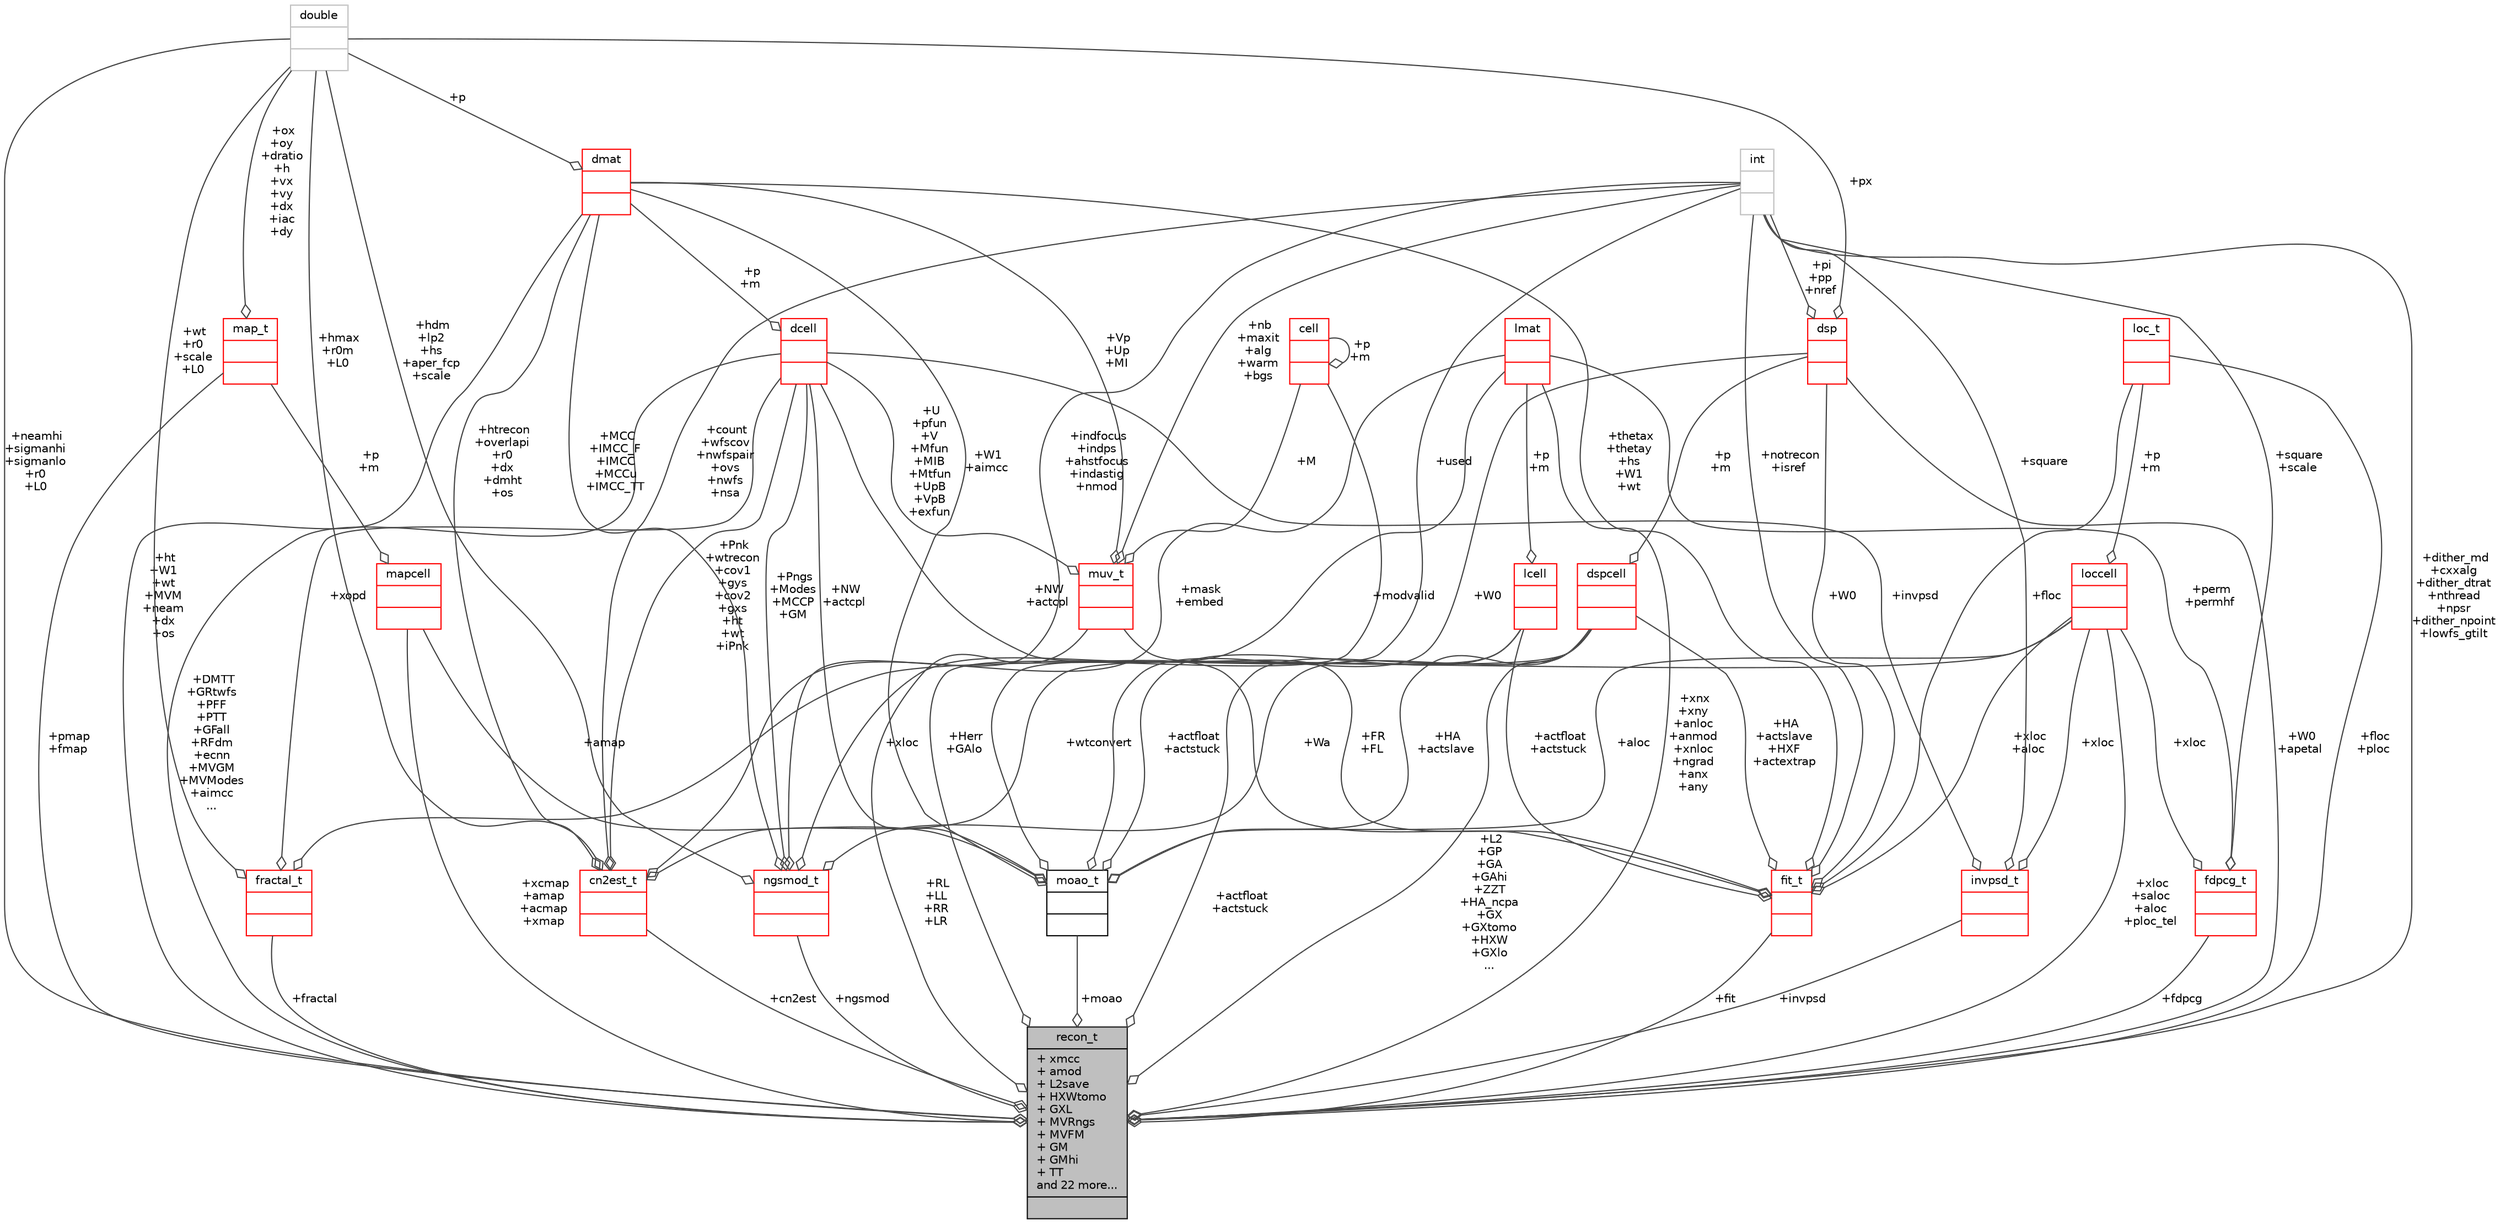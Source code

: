 digraph "recon_t"
{
 // INTERACTIVE_SVG=YES
  bgcolor="transparent";
  edge [fontname="Helvetica",fontsize="10",labelfontname="Helvetica",labelfontsize="10"];
  node [fontname="Helvetica",fontsize="10",shape=record];
  Node264 [label="{recon_t\n|+ xmcc\l+ amod\l+ L2save\l+ HXWtomo\l+ GXL\l+ MVRngs\l+ MVFM\l+ GM\l+ GMhi\l+ TT\land 22 more...\l|}",height=0.2,width=0.4,color="black", fillcolor="grey75", style="filled", fontcolor="black"];
  Node265 -> Node264 [color="grey25",fontsize="10",style="solid",label=" +DMTT\n+GRtwfs\n+PFF\n+PTT\n+GFall\n+RFdm\n+ecnn\n+MVGM\n+MVModes\n+aimcc\n..." ,arrowhead="odiamond",fontname="Helvetica"];
  Node265 [label="{dcell\n||}",height=0.2,width=0.4,color="red",URL="$type_8h.html#structdcell"];
  Node273 -> Node265 [color="grey25",fontsize="10",style="solid",label=" +p\n+m" ,arrowhead="odiamond",fontname="Helvetica"];
  Node273 [label="{dmat\n||}",height=0.2,width=0.4,color="red",URL="$type_8h.html#structdmat"];
  Node276 -> Node273 [color="grey25",fontsize="10",style="solid",label=" +p" ,arrowhead="odiamond",fontname="Helvetica"];
  Node276 [label="{double\n||}",height=0.2,width=0.4,color="grey75"];
  Node279 -> Node264 [color="grey25",fontsize="10",style="solid",label=" +xloc\n+saloc\n+aloc\n+ploc_tel" ,arrowhead="odiamond",fontname="Helvetica"];
  Node279 [label="{loccell\n||}",height=0.2,width=0.4,color="red",URL="$type_8h.html#structloccell"];
  Node281 -> Node279 [color="grey25",fontsize="10",style="solid",label=" +p\n+m" ,arrowhead="odiamond",fontname="Helvetica"];
  Node281 [label="{loc_t\n||}",height=0.2,width=0.4,color="red",URL="$type_8h.html#structloc__t"];
  Node284 -> Node264 [color="grey25",fontsize="10",style="solid",label=" +L2\n+GP\n+GA\n+GAhi\n+ZZT\n+HA_ncpa\n+GX\n+GXtomo\n+HXW\n+GXlo\n..." ,arrowhead="odiamond",fontname="Helvetica"];
  Node284 [label="{dspcell\n||}",height=0.2,width=0.4,color="red",URL="$type_8h.html#structdspcell"];
  Node285 -> Node284 [color="grey25",fontsize="10",style="solid",label=" +p\n+m" ,arrowhead="odiamond",fontname="Helvetica"];
  Node285 [label="{dsp\n||}",height=0.2,width=0.4,color="red",URL="$type_8h.html#structdsp"];
  Node276 -> Node285 [color="grey25",fontsize="10",style="solid",label=" +px" ,arrowhead="odiamond",fontname="Helvetica"];
  Node268 -> Node285 [color="grey25",fontsize="10",style="solid",label=" +pi\n+pp\n+nref" ,arrowhead="odiamond",fontname="Helvetica"];
  Node268 [label="{int\n||}",height=0.2,width=0.4,color="grey75"];
  Node286 -> Node264 [color="grey25",fontsize="10",style="solid",label=" +Herr\n+GAlo" ,arrowhead="odiamond",fontname="Helvetica"];
  Node286 [label="{cell\n||}",height=0.2,width=0.4,color="red",URL="$type_8h.html#structcell"];
  Node286 -> Node286 [color="grey25",fontsize="10",style="solid",label=" +p\n+m" ,arrowhead="odiamond",fontname="Helvetica"];
  Node276 -> Node264 [color="grey25",fontsize="10",style="solid",label=" +neamhi\n+sigmanhi\n+sigmanlo\n+r0\n+L0" ,arrowhead="odiamond",fontname="Helvetica"];
  Node287 -> Node264 [color="grey25",fontsize="10",style="solid",label=" +cn2est" ,arrowhead="odiamond",fontname="Helvetica"];
  Node287 [label="{cn2est_t\n||}",height=0.2,width=0.4,color="red",URL="$cn2est_8h.html#structcn2est__t"];
  Node265 -> Node287 [color="grey25",fontsize="10",style="solid",label=" +Pnk\n+wtrecon\n+cov1\n+gys\n+cov2\n+gxs\n+ht\n+wt\n+iPnk" ,arrowhead="odiamond",fontname="Helvetica"];
  Node284 -> Node287 [color="grey25",fontsize="10",style="solid",label=" +wtconvert" ,arrowhead="odiamond",fontname="Helvetica"];
  Node276 -> Node287 [color="grey25",fontsize="10",style="solid",label=" +hmax\n+r0m\n+L0" ,arrowhead="odiamond",fontname="Helvetica"];
  Node288 -> Node287 [color="grey25",fontsize="10",style="solid",label=" +mask\n+embed" ,arrowhead="odiamond",fontname="Helvetica"];
  Node288 [label="{lmat\n||}",height=0.2,width=0.4,color="red",URL="$type_8h.html#structlmat"];
  Node268 -> Node287 [color="grey25",fontsize="10",style="solid",label=" +count\n+wfscov\n+nwfspair\n+ovs\n+nwfs\n+nsa" ,arrowhead="odiamond",fontname="Helvetica"];
  Node273 -> Node287 [color="grey25",fontsize="10",style="solid",label=" +htrecon\n+overlapi\n+r0\n+dx\n+dmht\n+os" ,arrowhead="odiamond",fontname="Helvetica"];
  Node293 -> Node264 [color="grey25",fontsize="10",style="solid",label=" +ngsmod" ,arrowhead="odiamond",fontname="Helvetica"];
  Node293 [label="{ngsmod_t\n||}",height=0.2,width=0.4,color="red",URL="$maos_2types_8h.html#structngsmod__t"];
  Node265 -> Node293 [color="grey25",fontsize="10",style="solid",label=" +Pngs\n+Modes\n+MCCP\n+GM" ,arrowhead="odiamond",fontname="Helvetica"];
  Node284 -> Node293 [color="grey25",fontsize="10",style="solid",label=" +Wa" ,arrowhead="odiamond",fontname="Helvetica"];
  Node276 -> Node293 [color="grey25",fontsize="10",style="solid",label=" +hdm\n+lp2\n+hs\n+aper_fcp\n+scale" ,arrowhead="odiamond",fontname="Helvetica"];
  Node288 -> Node293 [color="grey25",fontsize="10",style="solid",label=" +modvalid" ,arrowhead="odiamond",fontname="Helvetica"];
  Node268 -> Node293 [color="grey25",fontsize="10",style="solid",label=" +indfocus\n+indps\n+ahstfocus\n+indastig\n+nmod" ,arrowhead="odiamond",fontname="Helvetica"];
  Node273 -> Node293 [color="grey25",fontsize="10",style="solid",label=" +MCC\n+IMCC_F\n+IMCC\n+MCCu\n+IMCC_TT" ,arrowhead="odiamond",fontname="Helvetica"];
  Node295 -> Node264 [color="grey25",fontsize="10",style="solid",label=" +moao" ,arrowhead="odiamond",fontname="Helvetica"];
  Node295 [label="{moao_t\n||}",height=0.2,width=0.4,color="black",URL="$maos_2types_8h.html#structmoao__t"];
  Node265 -> Node295 [color="grey25",fontsize="10",style="solid",label=" +NW\n+actcpl" ,arrowhead="odiamond",fontname="Helvetica"];
  Node279 -> Node295 [color="grey25",fontsize="10",style="solid",label=" +aloc" ,arrowhead="odiamond",fontname="Helvetica"];
  Node284 -> Node295 [color="grey25",fontsize="10",style="solid",label=" +HA\n+actslave" ,arrowhead="odiamond",fontname="Helvetica"];
  Node296 -> Node295 [color="grey25",fontsize="10",style="solid",label=" +actfloat\n+actstuck" ,arrowhead="odiamond",fontname="Helvetica"];
  Node296 [label="{lcell\n||}",height=0.2,width=0.4,color="red",URL="$type_8h.html#structlcell"];
  Node288 -> Node296 [color="grey25",fontsize="10",style="solid",label=" +p\n+m" ,arrowhead="odiamond",fontname="Helvetica"];
  Node268 -> Node295 [color="grey25",fontsize="10",style="solid",label=" +used" ,arrowhead="odiamond",fontname="Helvetica"];
  Node273 -> Node295 [color="grey25",fontsize="10",style="solid",label=" +W1\n+aimcc" ,arrowhead="odiamond",fontname="Helvetica"];
  Node297 -> Node295 [color="grey25",fontsize="10",style="solid",label=" +amap" ,arrowhead="odiamond",fontname="Helvetica"];
  Node297 [label="{mapcell\n||}",height=0.2,width=0.4,color="red",URL="$type_8h.html#structmapcell"];
  Node298 -> Node297 [color="grey25",fontsize="10",style="solid",label=" +p\n+m" ,arrowhead="odiamond",fontname="Helvetica"];
  Node298 [label="{map_t\n||}",height=0.2,width=0.4,color="red",URL="$type_8h.html#structmap__t"];
  Node276 -> Node298 [color="grey25",fontsize="10",style="solid",label=" +ox\n+oy\n+dratio\n+h\n+vx\n+vy\n+dx\n+iac\n+dy" ,arrowhead="odiamond",fontname="Helvetica"];
  Node285 -> Node295 [color="grey25",fontsize="10",style="solid",label=" +W0" ,arrowhead="odiamond",fontname="Helvetica"];
  Node300 -> Node264 [color="grey25",fontsize="10",style="solid",label=" +invpsd" ,arrowhead="odiamond",fontname="Helvetica"];
  Node300 [label="{invpsd_t\n||}",height=0.2,width=0.4,color="red",URL="$maos_2types_8h.html#structinvpsd__t"];
  Node279 -> Node300 [color="grey25",fontsize="10",style="solid",label=" +xloc" ,arrowhead="odiamond",fontname="Helvetica"];
  Node265 -> Node300 [color="grey25",fontsize="10",style="solid",label=" +invpsd" ,arrowhead="odiamond",fontname="Helvetica"];
  Node268 -> Node300 [color="grey25",fontsize="10",style="solid",label=" +square" ,arrowhead="odiamond",fontname="Helvetica"];
  Node288 -> Node264 [color="grey25",fontsize="10",style="solid",label=" +xnx\n+xny\n+anloc\n+anmod\n+xnloc\n+ngrad\n+anx\n+any" ,arrowhead="odiamond",fontname="Helvetica"];
  Node301 -> Node264 [color="grey25",fontsize="10",style="solid",label=" +fractal" ,arrowhead="odiamond",fontname="Helvetica"];
  Node301 [label="{fractal_t\n||}",height=0.2,width=0.4,color="red",URL="$maos_2types_8h.html#structfractal__t"];
  Node279 -> Node301 [color="grey25",fontsize="10",style="solid",label=" +xloc" ,arrowhead="odiamond",fontname="Helvetica"];
  Node265 -> Node301 [color="grey25",fontsize="10",style="solid",label=" +xopd" ,arrowhead="odiamond",fontname="Helvetica"];
  Node276 -> Node301 [color="grey25",fontsize="10",style="solid",label=" +wt\n+r0\n+scale\n+L0" ,arrowhead="odiamond",fontname="Helvetica"];
  Node296 -> Node264 [color="grey25",fontsize="10",style="solid",label=" +actfloat\n+actstuck" ,arrowhead="odiamond",fontname="Helvetica"];
  Node268 -> Node264 [color="grey25",fontsize="10",style="solid",label=" +dither_md\n+cxxalg\n+dither_dtrat\n+nthread\n+npsr\n+dither_npoint\n+lowfs_gtilt" ,arrowhead="odiamond",fontname="Helvetica"];
  Node298 -> Node264 [color="grey25",fontsize="10",style="solid",label=" +pmap\n+fmap" ,arrowhead="odiamond",fontname="Helvetica"];
  Node297 -> Node264 [color="grey25",fontsize="10",style="solid",label=" +xcmap\n+amap\n+acmap\n+xmap" ,arrowhead="odiamond",fontname="Helvetica"];
  Node273 -> Node264 [color="grey25",fontsize="10",style="solid",label=" +ht\n+W1\n+wt\n+MVM\n+neam\n+dx\n+os" ,arrowhead="odiamond",fontname="Helvetica"];
  Node302 -> Node264 [color="grey25",fontsize="10",style="solid",label=" +RL\n+LL\n+RR\n+LR" ,arrowhead="odiamond",fontname="Helvetica"];
  Node302 [label="{muv_t\n||}",height=0.2,width=0.4,color="red",URL="$muv_8h.html#structmuv__t"];
  Node265 -> Node302 [color="grey25",fontsize="10",style="solid",label=" +U\n+pfun\n+V\n+Mfun\n+MIB\n+Mtfun\n+UpB\n+VpB\n+exfun" ,arrowhead="odiamond",fontname="Helvetica"];
  Node286 -> Node302 [color="grey25",fontsize="10",style="solid",label=" +M" ,arrowhead="odiamond",fontname="Helvetica"];
  Node268 -> Node302 [color="grey25",fontsize="10",style="solid",label=" +nb\n+maxit\n+alg\n+warm\n+bgs" ,arrowhead="odiamond",fontname="Helvetica"];
  Node273 -> Node302 [color="grey25",fontsize="10",style="solid",label=" +Vp\n+Up\n+MI" ,arrowhead="odiamond",fontname="Helvetica"];
  Node285 -> Node264 [color="grey25",fontsize="10",style="solid",label=" +W0\n+apetal" ,arrowhead="odiamond",fontname="Helvetica"];
  Node306 -> Node264 [color="grey25",fontsize="10",style="solid",label=" +fdpcg" ,arrowhead="odiamond",fontname="Helvetica"];
  Node306 [label="{fdpcg_t\n||}",height=0.2,width=0.4,color="red",URL="$maos_2types_8h.html#structfdpcg__t"];
  Node279 -> Node306 [color="grey25",fontsize="10",style="solid",label=" +xloc" ,arrowhead="odiamond",fontname="Helvetica"];
  Node288 -> Node306 [color="grey25",fontsize="10",style="solid",label=" +perm\n+permhf" ,arrowhead="odiamond",fontname="Helvetica"];
  Node268 -> Node306 [color="grey25",fontsize="10",style="solid",label=" +square\n+scale" ,arrowhead="odiamond",fontname="Helvetica"];
  Node308 -> Node264 [color="grey25",fontsize="10",style="solid",label=" +fit" ,arrowhead="odiamond",fontname="Helvetica"];
  Node308 [label="{fit_t\n||}",height=0.2,width=0.4,color="red",URL="$maos_2types_8h.html#structfit__t"];
  Node265 -> Node308 [color="grey25",fontsize="10",style="solid",label=" +NW\n+actcpl" ,arrowhead="odiamond",fontname="Helvetica"];
  Node279 -> Node308 [color="grey25",fontsize="10",style="solid",label=" +xloc\n+aloc" ,arrowhead="odiamond",fontname="Helvetica"];
  Node284 -> Node308 [color="grey25",fontsize="10",style="solid",label=" +HA\n+actslave\n+HXF\n+actextrap" ,arrowhead="odiamond",fontname="Helvetica"];
  Node296 -> Node308 [color="grey25",fontsize="10",style="solid",label=" +actfloat\n+actstuck" ,arrowhead="odiamond",fontname="Helvetica"];
  Node268 -> Node308 [color="grey25",fontsize="10",style="solid",label=" +notrecon\n+isref" ,arrowhead="odiamond",fontname="Helvetica"];
  Node273 -> Node308 [color="grey25",fontsize="10",style="solid",label=" +thetax\n+thetay\n+hs\n+W1\n+wt" ,arrowhead="odiamond",fontname="Helvetica"];
  Node302 -> Node308 [color="grey25",fontsize="10",style="solid",label=" +FR\n+FL" ,arrowhead="odiamond",fontname="Helvetica"];
  Node285 -> Node308 [color="grey25",fontsize="10",style="solid",label=" +W0" ,arrowhead="odiamond",fontname="Helvetica"];
  Node281 -> Node308 [color="grey25",fontsize="10",style="solid",label=" +floc" ,arrowhead="odiamond",fontname="Helvetica"];
  Node281 -> Node264 [color="grey25",fontsize="10",style="solid",label=" +floc\n+ploc" ,arrowhead="odiamond",fontname="Helvetica"];
}
